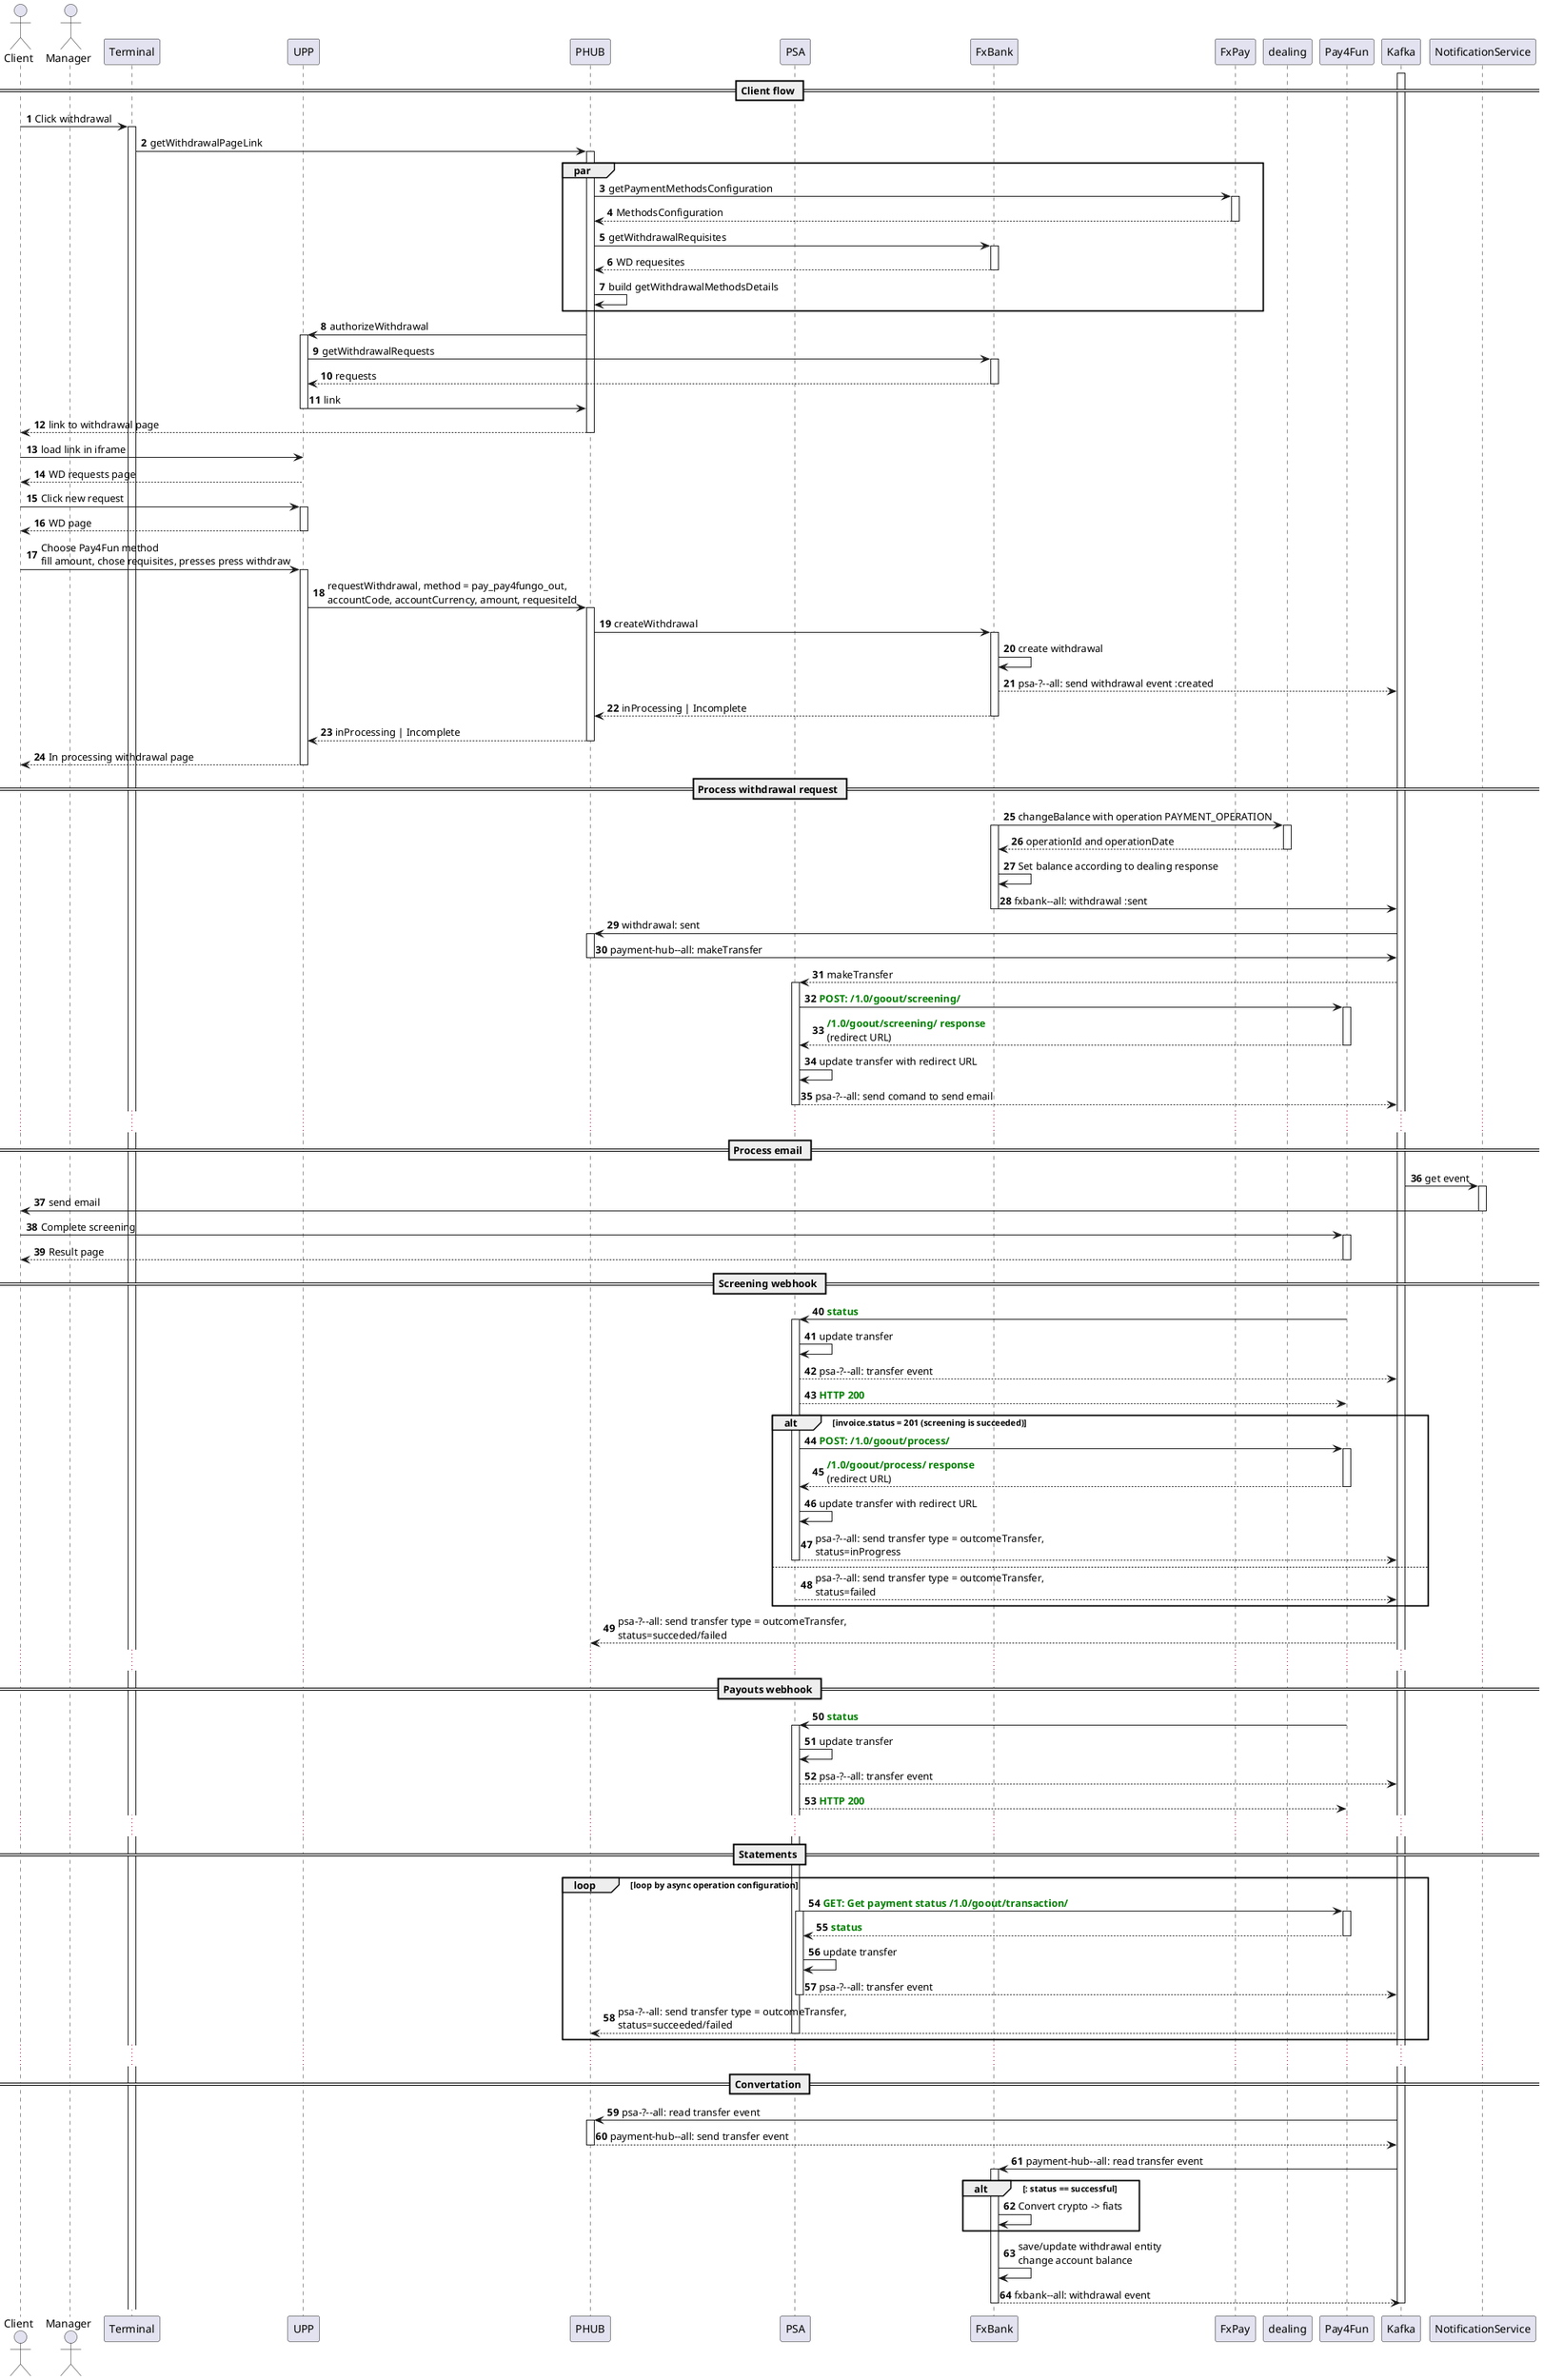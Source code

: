 @startuml
autonumber

actor Client
actor Manager
participant Terminal
participant UPP
participant PHUB
participant PSA
participant FxBank
participant FxPay
participant dealing
participant Pay4Fun
participant Kafka

== Client flow ==

activate Kafka

Client -> Terminal ++: Click withdrawal
Terminal -> PHUB ++: getWithdrawalPageLink
par

PHUB -> FxPay ++: getPaymentMethodsConfiguration
FxPay --> PHUB --: MethodsConfiguration
PHUB -> FxBank ++: getWithdrawalRequisites
FxBank --> PHUB --: WD requesites
PHUB -> PHUB : build getWithdrawalMethodsDetails
end

PHUB -> UPP ++: authorizeWithdrawal
UPP -> FxBank ++: getWithdrawalRequests
FxBank --> UPP --: requests
UPP -> PHUB --: link
PHUB --> Client --: link to withdrawal page

Client -> UPP: load link in iframe
UPP --> Client: WD requests page

Client -> UPP ++: Click new request
UPP --> Client --: WD page

deactivate Client

Client -> UPP ++: Choose Pay4Fun method\nfill amount, chose requisites, presses press withdraw
UPP -> PHUB ++: requestWithdrawal, method = pay_pay4fungo_out,\naccountCode, accountCurrency, amount, requesiteId
PHUB -> FxBank ++: createWithdrawal
FxBank -> FxBank : create withdrawal
FxBank --> Kafka : psa-?--all: send withdrawal event :created
FxBank --> PHUB --: inProcessing | Incomplete
PHUB --> UPP --: inProcessing | Incomplete
UPP --> Client --: In processing withdrawal page

== Process withdrawal request ==

FxBank -> dealing ++: changeBalance with operation PAYMENT_OPERATION
activate FxBank
dealing --> FxBank --:  operationId and operationDate
FxBank -> FxBank : Set balance according to dealing response 
FxBank -> Kafka --: fxbank--all: withdrawal :sent

Kafka -> PHUB ++: withdrawal: sent
PHUB -> Kafka --: payment-hub--all: makeTransfer
Kafka --> PSA ++: makeTransfer
PSA -> Pay4Fun ++: <b><font color=green>POST: /1.0/goout/screening/
Pay4Fun --> PSA --: <b><font color=green>/1.0/goout/screening/ response \n(redirect URL)
PSA -> PSA : update transfer with redirect URL
PSA --> Kafka --: psa-?--all: send comand to send email

...
== Process email ==
Kafka -> NotificationService ++: get event
NotificationService -> Client --: send email
Client -> Pay4Fun ++: Complete screening
Pay4Fun --> Client --: Result page

== Screening webhook ==

Pay4Fun -> PSA ++: <b><font color=green>status
PSA -> PSA : update transfer
PSA --> Kafka :  psa-?--all: transfer event
PSA --> Pay4Fun : <b><font color=green>HTTP 200
alt invoice.status = 201 (screening is succeeded)
PSA -> Pay4Fun ++: <b><font color=green>POST: /1.0/goout/process/
Pay4Fun --> PSA --: <b><font color=green>/1.0/goout/process/ response \n(redirect URL)
PSA -> PSA : update transfer with redirect URL
PSA --> Kafka --: psa-?--all: send transfer type = outcomeTransfer, \nstatus=inProgress
else
PSA --> Kafka --: psa-?--all: send transfer type = outcomeTransfer, \nstatus=failed
end
Kafka --> PHUB :  psa-?--all: send transfer type = outcomeTransfer, \nstatus=succeded/failed

...
== Payouts webhook ==
Pay4Fun -> PSA ++: <b><font color=green>status
PSA -> PSA : update transfer
PSA --> Kafka :  psa-?--all: transfer event
PSA --> Pay4Fun : <b><font color=green>HTTP 200

...
== Statements ==
    loop loop by async operation configuration
    PSA -> Pay4Fun ++: <b><font color=green>GET: Get payment status /1.0/goout/transaction/
    activate PSA
    Pay4Fun --> PSA --: <b><font color=green>status
    PSA -> PSA: update transfer
    PSA --> Kafka --:  psa-?--all: transfer event
    Kafka --> PHUB : psa-?--all: send transfer type = outcomeTransfer, \nstatus=succeeded/failed
    deactivate PSA
end loop

...
== Convertation ==
Kafka -> PHUB ++: psa-?--all: read transfer event
PHUB --> Kafka --: payment-hub--all: send transfer event

Kafka -> FxBank ++: payment-hub--all: read transfer event
alt : status == successful
FxBank -> FxBank : Convert crypto -> fiats
end
FxBank -> FxBank: save/update withdrawal entity\nchange account balance
FxBank --> Kafka --: fxbank--all: withdrawal event

deactivate Kafka

@enduml
